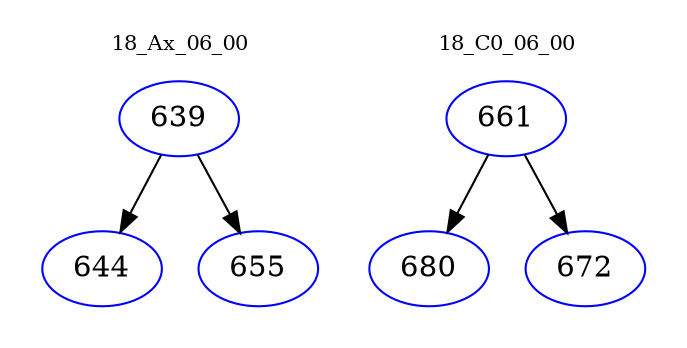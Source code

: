 digraph{
subgraph cluster_0 {
color = white
label = "18_Ax_06_00";
fontsize=10;
T0_639 [label="639", color="blue"]
T0_639 -> T0_644 [color="black"]
T0_644 [label="644", color="blue"]
T0_639 -> T0_655 [color="black"]
T0_655 [label="655", color="blue"]
}
subgraph cluster_1 {
color = white
label = "18_C0_06_00";
fontsize=10;
T1_661 [label="661", color="blue"]
T1_661 -> T1_680 [color="black"]
T1_680 [label="680", color="blue"]
T1_661 -> T1_672 [color="black"]
T1_672 [label="672", color="blue"]
}
}
